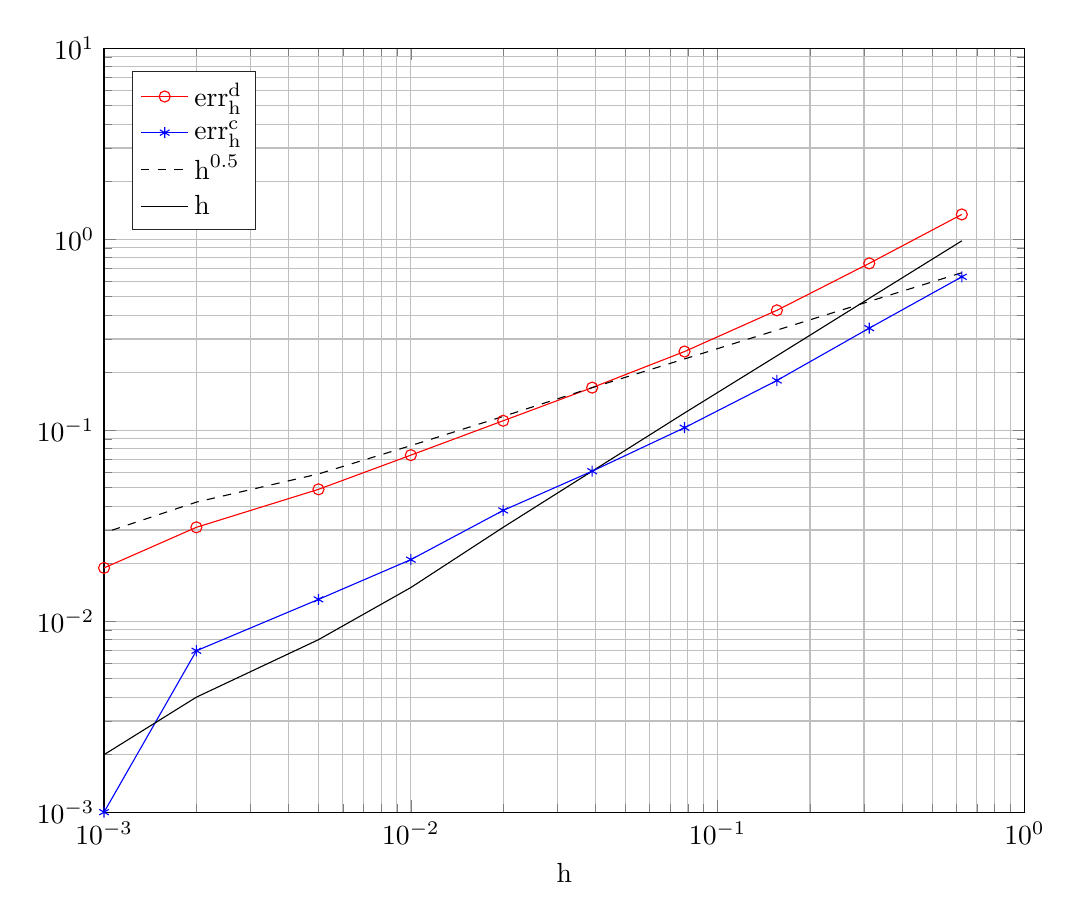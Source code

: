 % This file was created by matlab2tikz.
%
%The latest updates can be retrieved from
%  http://www.mathworks.com/matlabcentral/fileexchange/22022-matlab2tikz-matlab2tikz
%where you can also make suggestions and rate matlab2tikz.
%
\begin{tikzpicture}

\begin{axis}[%
width=4.602in,
height=3.82in,
at={(0.772in,0.516in)},
scale only axis,
xmode=log,
xmin=0.001,
xmax=1,
xminorticks=true,
xlabel={h},
xmajorgrids,
xminorgrids,
ymode=log,
ymin=0.001,
ymax=10,
yminorticks=true,
ymajorgrids,
yminorgrids,
axis background/.style={fill=white},
legend style={at={(0.03,0.97)},anchor=north west,legend cell align=left,align=left,draw=white!15!black}
]
\addplot [color=red,solid,mark=o,mark options={solid}]
  table[row sep=crcr]{%
0.625	1.347\\
0.312	0.747\\
0.156	0.424\\
0.078	0.258\\
0.039	0.167\\
0.02	0.112\\
0.01	0.074\\
0.005	0.049\\
0.002	0.031\\
0.001	0.019\\
};
\addlegendentry{$\text{err}_\text{h}^\text{d}$};

\addplot [color=blue,solid,mark=asterisk,mark options={solid}]
  table[row sep=crcr]{%
0.625	0.635\\
0.312	0.342\\
0.156	0.182\\
0.078	0.103\\
0.039	0.061\\
0.02	0.038\\
0.01	0.021\\
0.005	0.013\\
0.002	0.007\\
0.001	0.001\\
};
\addlegendentry{$\text{err}_\text{h}^\text{c}$};

\addplot [color=black,dashed]
  table[row sep=crcr]{%
0.625	0.667\\
0.312	0.472\\
0.156	0.334\\
0.078	0.236\\
0.039	0.167\\
0.02	0.118\\
0.01	0.083\\
0.005	0.059\\
0.002	0.042\\
0.001	0.029\\
};
\addlegendentry{$\text{h}^{\text{0.5}}$};

\addplot [color=black,solid]
  table[row sep=crcr]{%
0.625	0.98\\
0.312	0.49\\
0.156	0.245\\
0.078	0.123\\
0.039	0.061\\
0.02	0.031\\
0.01	0.015\\
0.005	0.008\\
0.002	0.004\\
0.001	0.002\\
};
\addlegendentry{h};

\end{axis}
\end{tikzpicture}%